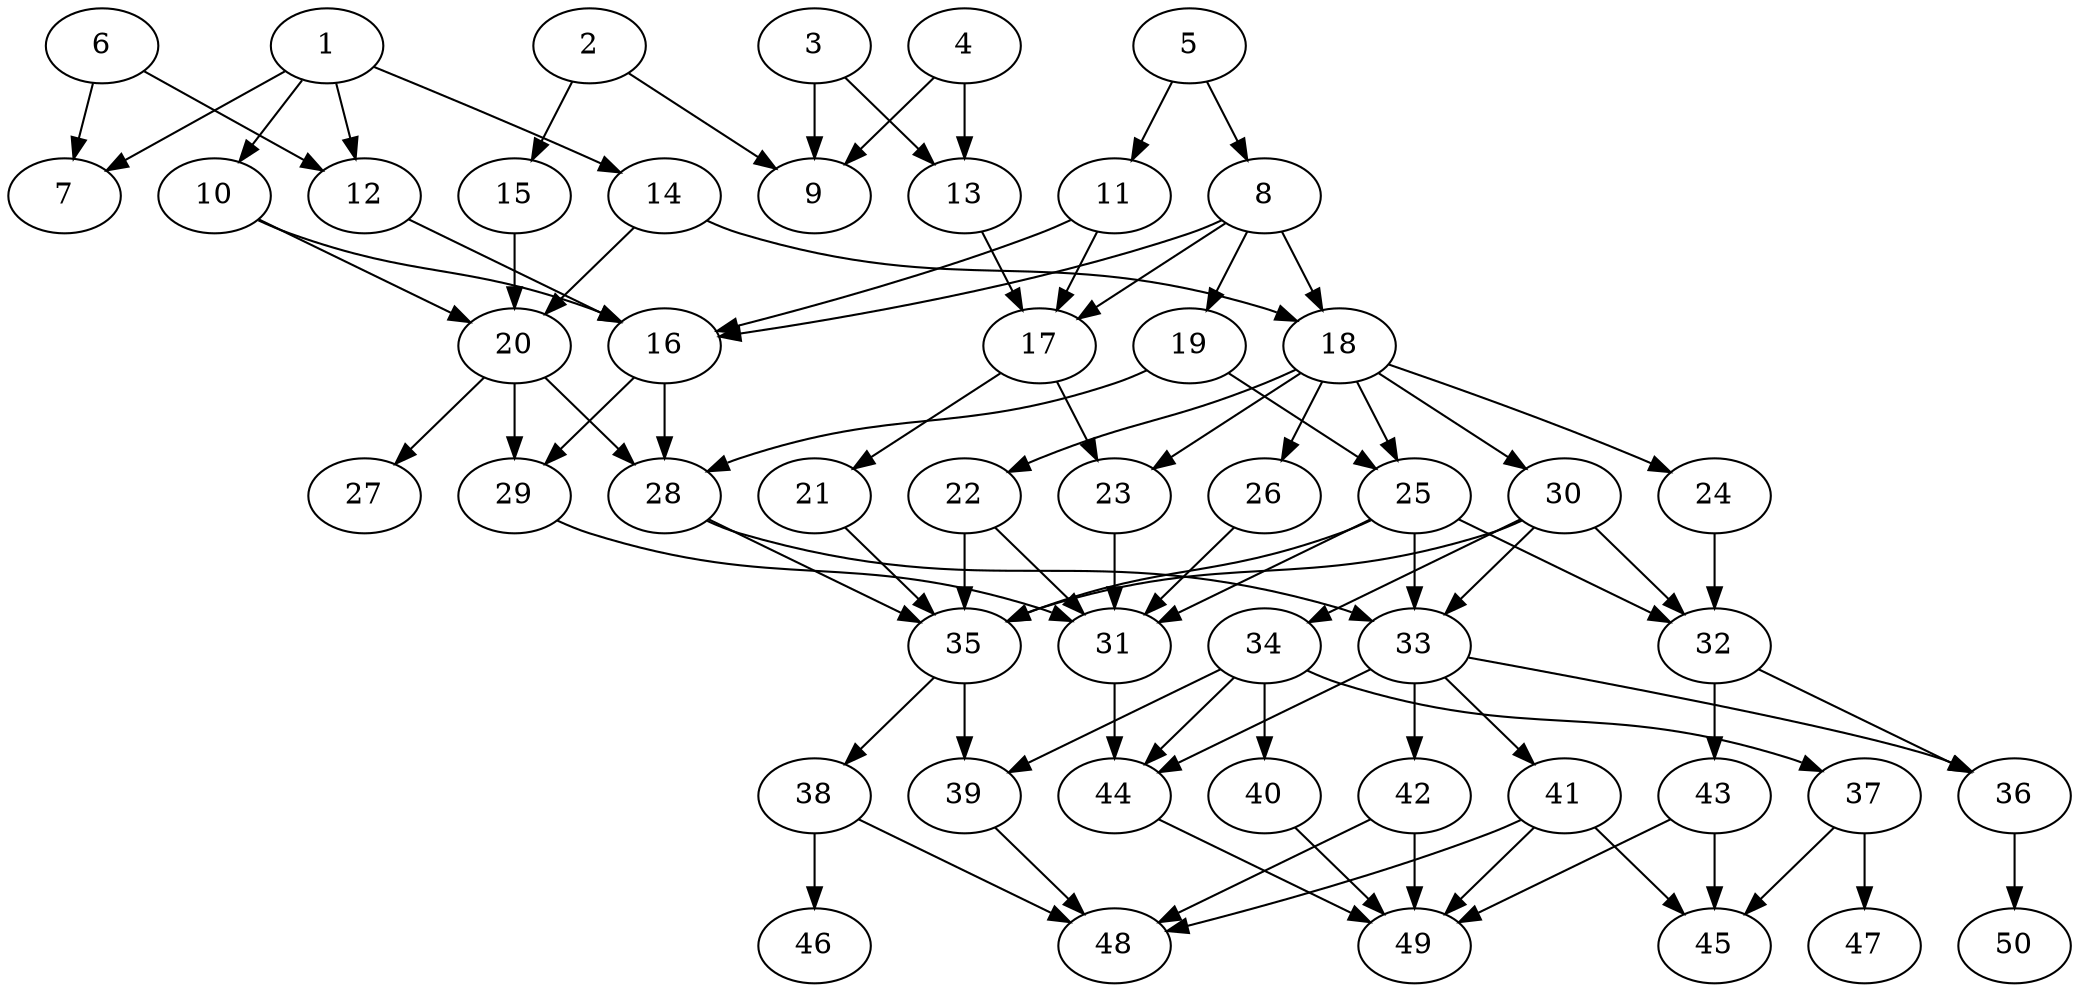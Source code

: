 // DAG automatically generated by daggen at Tue Aug  6 16:32:29 2019
// ./daggen --dot -n 50 --ccr 0.3 --fat 0.5 --regular 0.5 --density 0.5 --mindata 5242880 --maxdata 52428800 
digraph G {
  1 [size="139717973", alpha="0.12", expect_size="41915392"] 
  1 -> 7 [size ="41915392"]
  1 -> 10 [size ="41915392"]
  1 -> 12 [size ="41915392"]
  1 -> 14 [size ="41915392"]
  2 [size="173189120", alpha="0.15", expect_size="51956736"] 
  2 -> 9 [size ="51956736"]
  2 -> 15 [size ="51956736"]
  3 [size="88330240", alpha="0.16", expect_size="26499072"] 
  3 -> 9 [size ="26499072"]
  3 -> 13 [size ="26499072"]
  4 [size="123412480", alpha="0.11", expect_size="37023744"] 
  4 -> 9 [size ="37023744"]
  4 -> 13 [size ="37023744"]
  5 [size="127344640", alpha="0.00", expect_size="38203392"] 
  5 -> 8 [size ="38203392"]
  5 -> 11 [size ="38203392"]
  6 [size="122630827", alpha="0.04", expect_size="36789248"] 
  6 -> 7 [size ="36789248"]
  6 -> 12 [size ="36789248"]
  7 [size="141448533", alpha="0.12", expect_size="42434560"] 
  8 [size="48506880", alpha="0.17", expect_size="14552064"] 
  8 -> 16 [size ="14552064"]
  8 -> 17 [size ="14552064"]
  8 -> 18 [size ="14552064"]
  8 -> 19 [size ="14552064"]
  9 [size="119418880", alpha="0.02", expect_size="35825664"] 
  10 [size="116411733", alpha="0.19", expect_size="34923520"] 
  10 -> 16 [size ="34923520"]
  10 -> 20 [size ="34923520"]
  11 [size="56104960", alpha="0.17", expect_size="16831488"] 
  11 -> 16 [size ="16831488"]
  11 -> 17 [size ="16831488"]
  12 [size="147896320", alpha="0.17", expect_size="44368896"] 
  12 -> 16 [size ="44368896"]
  13 [size="108840960", alpha="0.01", expect_size="32652288"] 
  13 -> 17 [size ="32652288"]
  14 [size="73533440", alpha="0.19", expect_size="22060032"] 
  14 -> 18 [size ="22060032"]
  14 -> 20 [size ="22060032"]
  15 [size="159856640", alpha="0.08", expect_size="47956992"] 
  15 -> 20 [size ="47956992"]
  16 [size="160402773", alpha="0.02", expect_size="48120832"] 
  16 -> 28 [size ="48120832"]
  16 -> 29 [size ="48120832"]
  17 [size="36423680", alpha="0.01", expect_size="10927104"] 
  17 -> 21 [size ="10927104"]
  17 -> 23 [size ="10927104"]
  18 [size="127754240", alpha="0.16", expect_size="38326272"] 
  18 -> 22 [size ="38326272"]
  18 -> 23 [size ="38326272"]
  18 -> 24 [size ="38326272"]
  18 -> 25 [size ="38326272"]
  18 -> 26 [size ="38326272"]
  18 -> 30 [size ="38326272"]
  19 [size="102017707", alpha="0.09", expect_size="30605312"] 
  19 -> 25 [size ="30605312"]
  19 -> 28 [size ="30605312"]
  20 [size="120722773", alpha="0.08", expect_size="36216832"] 
  20 -> 27 [size ="36216832"]
  20 -> 28 [size ="36216832"]
  20 -> 29 [size ="36216832"]
  21 [size="110318933", alpha="0.02", expect_size="33095680"] 
  21 -> 35 [size ="33095680"]
  22 [size="88326827", alpha="0.17", expect_size="26498048"] 
  22 -> 31 [size ="26498048"]
  22 -> 35 [size ="26498048"]
  23 [size="64494933", alpha="0.00", expect_size="19348480"] 
  23 -> 31 [size ="19348480"]
  24 [size="69464747", alpha="0.17", expect_size="20839424"] 
  24 -> 32 [size ="20839424"]
  25 [size="60921173", alpha="0.08", expect_size="18276352"] 
  25 -> 31 [size ="18276352"]
  25 -> 32 [size ="18276352"]
  25 -> 33 [size ="18276352"]
  25 -> 35 [size ="18276352"]
  26 [size="121384960", alpha="0.13", expect_size="36415488"] 
  26 -> 31 [size ="36415488"]
  27 [size="140953600", alpha="0.13", expect_size="42286080"] 
  28 [size="149333333", alpha="0.17", expect_size="44800000"] 
  28 -> 33 [size ="44800000"]
  28 -> 35 [size ="44800000"]
  29 [size="116889600", alpha="0.14", expect_size="35066880"] 
  29 -> 31 [size ="35066880"]
  30 [size="26692267", alpha="0.03", expect_size="8007680"] 
  30 -> 32 [size ="8007680"]
  30 -> 33 [size ="8007680"]
  30 -> 34 [size ="8007680"]
  30 -> 35 [size ="8007680"]
  31 [size="87152640", alpha="0.18", expect_size="26145792"] 
  31 -> 44 [size ="26145792"]
  32 [size="105932800", alpha="0.09", expect_size="31779840"] 
  32 -> 36 [size ="31779840"]
  32 -> 43 [size ="31779840"]
  33 [size="81462613", alpha="0.12", expect_size="24438784"] 
  33 -> 36 [size ="24438784"]
  33 -> 41 [size ="24438784"]
  33 -> 42 [size ="24438784"]
  33 -> 44 [size ="24438784"]
  34 [size="84599467", alpha="0.01", expect_size="25379840"] 
  34 -> 37 [size ="25379840"]
  34 -> 39 [size ="25379840"]
  34 -> 40 [size ="25379840"]
  34 -> 44 [size ="25379840"]
  35 [size="63996587", alpha="0.09", expect_size="19198976"] 
  35 -> 38 [size ="19198976"]
  35 -> 39 [size ="19198976"]
  36 [size="129522347", alpha="0.15", expect_size="38856704"] 
  36 -> 50 [size ="38856704"]
  37 [size="71758507", alpha="0.04", expect_size="21527552"] 
  37 -> 45 [size ="21527552"]
  37 -> 47 [size ="21527552"]
  38 [size="171963733", alpha="0.06", expect_size="51589120"] 
  38 -> 46 [size ="51589120"]
  38 -> 48 [size ="51589120"]
  39 [size="146602667", alpha="0.20", expect_size="43980800"] 
  39 -> 48 [size ="43980800"]
  40 [size="97614507", alpha="0.06", expect_size="29284352"] 
  40 -> 49 [size ="29284352"]
  41 [size="123938133", alpha="0.04", expect_size="37181440"] 
  41 -> 45 [size ="37181440"]
  41 -> 48 [size ="37181440"]
  41 -> 49 [size ="37181440"]
  42 [size="106922667", alpha="0.12", expect_size="32076800"] 
  42 -> 48 [size ="32076800"]
  42 -> 49 [size ="32076800"]
  43 [size="19698347", alpha="0.05", expect_size="5909504"] 
  43 -> 45 [size ="5909504"]
  43 -> 49 [size ="5909504"]
  44 [size="110919680", alpha="0.05", expect_size="33275904"] 
  44 -> 49 [size ="33275904"]
  45 [size="122077867", alpha="0.10", expect_size="36623360"] 
  46 [size="38260053", alpha="0.09", expect_size="11478016"] 
  47 [size="159689387", alpha="0.03", expect_size="47906816"] 
  48 [size="33447253", alpha="0.14", expect_size="10034176"] 
  49 [size="84394667", alpha="0.17", expect_size="25318400"] 
  50 [size="82496853", alpha="0.02", expect_size="24749056"] 
}
